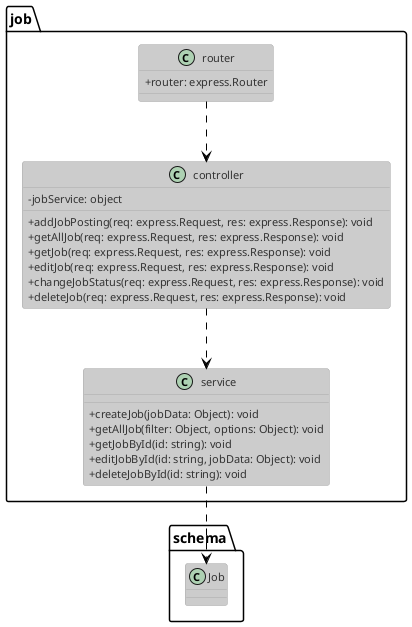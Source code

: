 @startuml authClass
!theme reddress-lightblue

skinparam classAttributeIconSize 0
class job.controller{
    - {field} jobService: object

    + {method} addJobPosting(req: express.Request, res: express.Response): void
    + {method} getAllJob(req: express.Request, res: express.Response): void
    + {method} getJob(req: express.Request, res: express.Response): void
    + {method} editJob(req: express.Request, res: express.Response): void
    + {method} changeJobStatus(req: express.Request, res: express.Response): void
    + {method} deleteJob(req: express.Request, res: express.Response): void
}

class job.service{
    + {method} createJob(jobData: Object): void
    + {method} getAllJob(filter: Object, options: Object): void
    + {method} getJobById(id: string): void
    + {method} editJobById(id: string, jobData: Object): void
    + {method} deleteJobById(id: string): void
}

class job.router{
    + {field} router: express.Router
}

class schema.Job {

}

job.router ..> job.controller
job.controller ..> job.service
job.service ..> schema.Job
@enduml